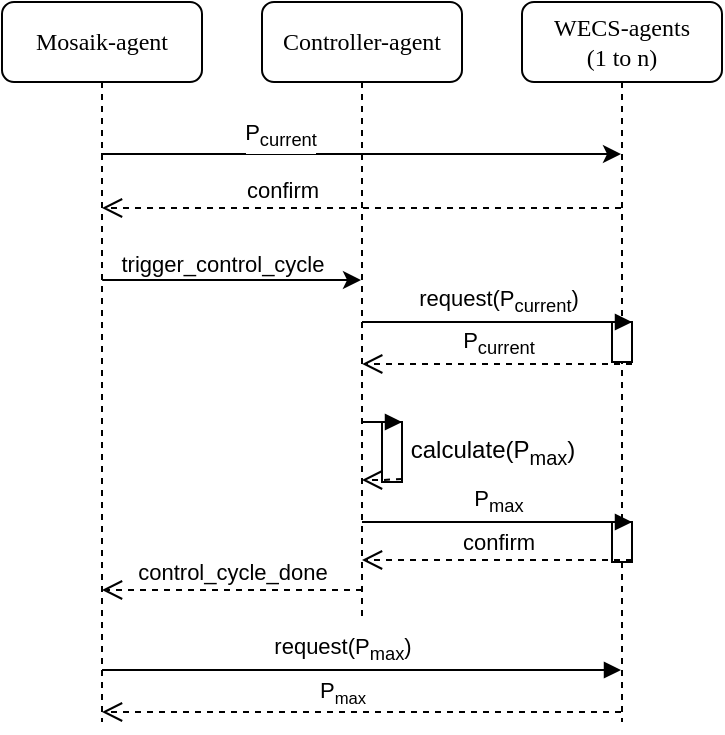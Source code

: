 <mxfile version="13.9.9" type="device"><diagram name="Page-1" id="13e1069c-82ec-6db2-03f1-153e76fe0fe0"><mxGraphModel dx="569" dy="377" grid="1" gridSize="10" guides="1" tooltips="1" connect="1" arrows="1" fold="1" page="1" pageScale="1" pageWidth="1100" pageHeight="850" background="none" math="0" shadow="0"><root><mxCell id="0"/><mxCell id="1" parent="0"/><mxCell id="7baba1c4bc27f4b0-2" value="Mosaik-agent" style="shape=umlLifeline;perimeter=lifelinePerimeter;whiteSpace=wrap;html=1;container=1;collapsible=0;recursiveResize=0;outlineConnect=0;rounded=1;shadow=0;comic=0;labelBackgroundColor=none;strokeWidth=1;fontFamily=Verdana;fontSize=12;align=center;" parent="1" vertex="1"><mxGeometry x="230" y="80" width="100" height="360" as="geometry"/></mxCell><mxCell id="7baba1c4bc27f4b0-3" value="Controller-agent" style="shape=umlLifeline;perimeter=lifelinePerimeter;whiteSpace=wrap;html=1;container=1;collapsible=0;recursiveResize=0;outlineConnect=0;rounded=1;shadow=0;comic=0;labelBackgroundColor=none;strokeWidth=1;fontFamily=Verdana;fontSize=12;align=center;" parent="1" vertex="1"><mxGeometry x="360" y="80" width="100" height="310" as="geometry"/></mxCell><mxCell id="cBFTr7UkHxz1bJ2up-iE-30" value="&amp;nbsp; &amp;nbsp; &amp;nbsp; &amp;nbsp; &amp;nbsp; &amp;nbsp; &amp;nbsp; &amp;nbsp; &amp;nbsp; &amp;nbsp; &amp;nbsp; &amp;nbsp; &amp;nbsp; &amp;nbsp; &amp;nbsp; calculate(P&lt;sub&gt;max&lt;/sub&gt;)" style="html=1;points=[];perimeter=orthogonalPerimeter;" parent="7baba1c4bc27f4b0-3" vertex="1"><mxGeometry x="60" y="210" width="10" height="30" as="geometry"/></mxCell><mxCell id="cBFTr7UkHxz1bJ2up-iE-31" value="" style="html=1;verticalAlign=bottom;endArrow=block;entryX=1;entryY=0;rounded=0;" parent="7baba1c4bc27f4b0-3" source="7baba1c4bc27f4b0-3" target="cBFTr7UkHxz1bJ2up-iE-30" edge="1"><mxGeometry x="0.007" y="10" relative="1" as="geometry"><mxPoint x="235" y="190" as="sourcePoint"/><mxPoint as="offset"/></mxGeometry></mxCell><mxCell id="cBFTr7UkHxz1bJ2up-iE-32" value="" style="html=1;verticalAlign=bottom;endArrow=open;dashed=1;endSize=8;exitX=1;exitY=0.95;rounded=0;" parent="7baba1c4bc27f4b0-3" source="cBFTr7UkHxz1bJ2up-iE-30" target="7baba1c4bc27f4b0-3" edge="1"><mxGeometry x="-0.033" y="-9" relative="1" as="geometry"><mxPoint x="235" y="247" as="targetPoint"/><Array as="points"><mxPoint x="60" y="239"/></Array><mxPoint as="offset"/></mxGeometry></mxCell><mxCell id="7baba1c4bc27f4b0-4" value="WECS-agents &lt;br&gt;(1 to n)" style="shape=umlLifeline;perimeter=lifelinePerimeter;whiteSpace=wrap;html=1;container=1;collapsible=0;recursiveResize=0;outlineConnect=0;rounded=1;shadow=0;comic=0;labelBackgroundColor=none;strokeWidth=1;fontFamily=Verdana;fontSize=12;align=center;" parent="1" vertex="1"><mxGeometry x="490" y="80" width="100" height="360" as="geometry"/></mxCell><mxCell id="cBFTr7UkHxz1bJ2up-iE-24" value="" style="html=1;points=[];perimeter=orthogonalPerimeter;" parent="7baba1c4bc27f4b0-4" vertex="1"><mxGeometry x="45" y="160" width="10" height="20" as="geometry"/></mxCell><mxCell id="cBFTr7UkHxz1bJ2up-iE-37" value="" style="html=1;points=[];perimeter=orthogonalPerimeter;" parent="7baba1c4bc27f4b0-4" vertex="1"><mxGeometry x="45" y="260" width="10" height="20" as="geometry"/></mxCell><mxCell id="cBFTr7UkHxz1bJ2up-iE-4" value="" style="endArrow=classic;html=1;rounded=0;" parent="1" edge="1"><mxGeometry width="50" height="50" relative="1" as="geometry"><mxPoint x="279.5" y="156" as="sourcePoint"/><mxPoint x="539.5" y="156" as="targetPoint"/><Array as="points"><mxPoint x="450" y="156"/></Array></mxGeometry></mxCell><mxCell id="cBFTr7UkHxz1bJ2up-iE-5" value="P&lt;sub&gt;current&lt;/sub&gt;" style="edgeLabel;html=1;align=center;verticalAlign=middle;resizable=0;points=[];" parent="cBFTr7UkHxz1bJ2up-iE-4" vertex="1" connectable="0"><mxGeometry x="-0.312" y="2" relative="1" as="geometry"><mxPoint y="-7" as="offset"/></mxGeometry></mxCell><mxCell id="cBFTr7UkHxz1bJ2up-iE-6" value="" style="endArrow=classic;html=1;rounded=0;" parent="1" edge="1"><mxGeometry width="50" height="50" relative="1" as="geometry"><mxPoint x="280.1" y="219" as="sourcePoint"/><mxPoint x="409.5" y="219" as="targetPoint"/><Array as="points"><mxPoint x="380" y="219"/></Array></mxGeometry></mxCell><mxCell id="cBFTr7UkHxz1bJ2up-iE-12" value="trigger_control_cycle" style="edgeLabel;html=1;align=center;verticalAlign=middle;resizable=0;points=[];" parent="cBFTr7UkHxz1bJ2up-iE-6" vertex="1" connectable="0"><mxGeometry x="-0.069" y="-2" relative="1" as="geometry"><mxPoint y="-10" as="offset"/></mxGeometry></mxCell><mxCell id="cBFTr7UkHxz1bJ2up-iE-25" value="&amp;nbsp;request(P&lt;sub&gt;current&lt;/sub&gt;)&amp;nbsp;" style="html=1;verticalAlign=bottom;endArrow=block;entryX=1;entryY=0;rounded=0;" parent="1" source="7baba1c4bc27f4b0-3" target="cBFTr7UkHxz1bJ2up-iE-24" edge="1"><mxGeometry relative="1" as="geometry"><mxPoint x="610" y="250" as="sourcePoint"/></mxGeometry></mxCell><mxCell id="cBFTr7UkHxz1bJ2up-iE-26" value="P&lt;sub&gt;current&lt;/sub&gt;" style="html=1;verticalAlign=bottom;endArrow=open;dashed=1;endSize=8;exitX=1;exitY=0.95;rounded=0;" parent="1" edge="1"><mxGeometry relative="1" as="geometry"><mxPoint x="410.1" y="261" as="targetPoint"/><mxPoint x="545" y="261" as="sourcePoint"/></mxGeometry></mxCell><mxCell id="cBFTr7UkHxz1bJ2up-iE-38" value="P&lt;sub&gt;max&lt;/sub&gt;" style="html=1;verticalAlign=bottom;endArrow=block;entryX=1;entryY=0;rounded=0;" parent="1" source="7baba1c4bc27f4b0-3" target="cBFTr7UkHxz1bJ2up-iE-37" edge="1"><mxGeometry relative="1" as="geometry"><mxPoint x="595" y="340" as="sourcePoint"/></mxGeometry></mxCell><mxCell id="cBFTr7UkHxz1bJ2up-iE-39" value="confirm" style="html=1;verticalAlign=bottom;endArrow=open;dashed=1;endSize=8;exitX=1;exitY=0.95;rounded=0;" parent="1" source="cBFTr7UkHxz1bJ2up-iE-37" target="7baba1c4bc27f4b0-3" edge="1"><mxGeometry relative="1" as="geometry"><mxPoint x="595" y="397" as="targetPoint"/></mxGeometry></mxCell><mxCell id="3fGtBX14IF7AATfqGu_q-4" value="confirm" style="html=1;verticalAlign=bottom;endArrow=open;dashed=1;endSize=8;rounded=0;" edge="1" parent="1"><mxGeometry x="0.306" relative="1" as="geometry"><mxPoint x="280" y="183" as="targetPoint"/><mxPoint x="539.5" y="183" as="sourcePoint"/><mxPoint as="offset"/></mxGeometry></mxCell><mxCell id="3fGtBX14IF7AATfqGu_q-5" value="control_cycle_done" style="html=1;verticalAlign=bottom;endArrow=open;dashed=1;endSize=8;rounded=0;" edge="1" parent="1"><mxGeometry relative="1" as="geometry"><mxPoint x="280" y="374" as="targetPoint"/><mxPoint x="410" y="374" as="sourcePoint"/></mxGeometry></mxCell><mxCell id="3fGtBX14IF7AATfqGu_q-6" value="&amp;nbsp;request(P&lt;sub&gt;max&lt;/sub&gt;)&amp;nbsp;" style="html=1;verticalAlign=bottom;endArrow=block;rounded=0;" edge="1" parent="1" target="7baba1c4bc27f4b0-4"><mxGeometry x="-0.075" relative="1" as="geometry"><mxPoint x="280" y="414" as="sourcePoint"/><mxPoint x="414.9" y="414" as="targetPoint"/><mxPoint as="offset"/></mxGeometry></mxCell><mxCell id="3fGtBX14IF7AATfqGu_q-7" value="P&lt;font size=&quot;1&quot;&gt;&lt;sub&gt;max&lt;/sub&gt;&lt;/font&gt;" style="html=1;verticalAlign=bottom;endArrow=open;dashed=1;endSize=8;rounded=0;" edge="1" parent="1"><mxGeometry x="0.075" relative="1" as="geometry"><mxPoint x="280" y="435" as="targetPoint"/><mxPoint x="539.5" y="435" as="sourcePoint"/><mxPoint as="offset"/></mxGeometry></mxCell></root></mxGraphModel></diagram></mxfile>